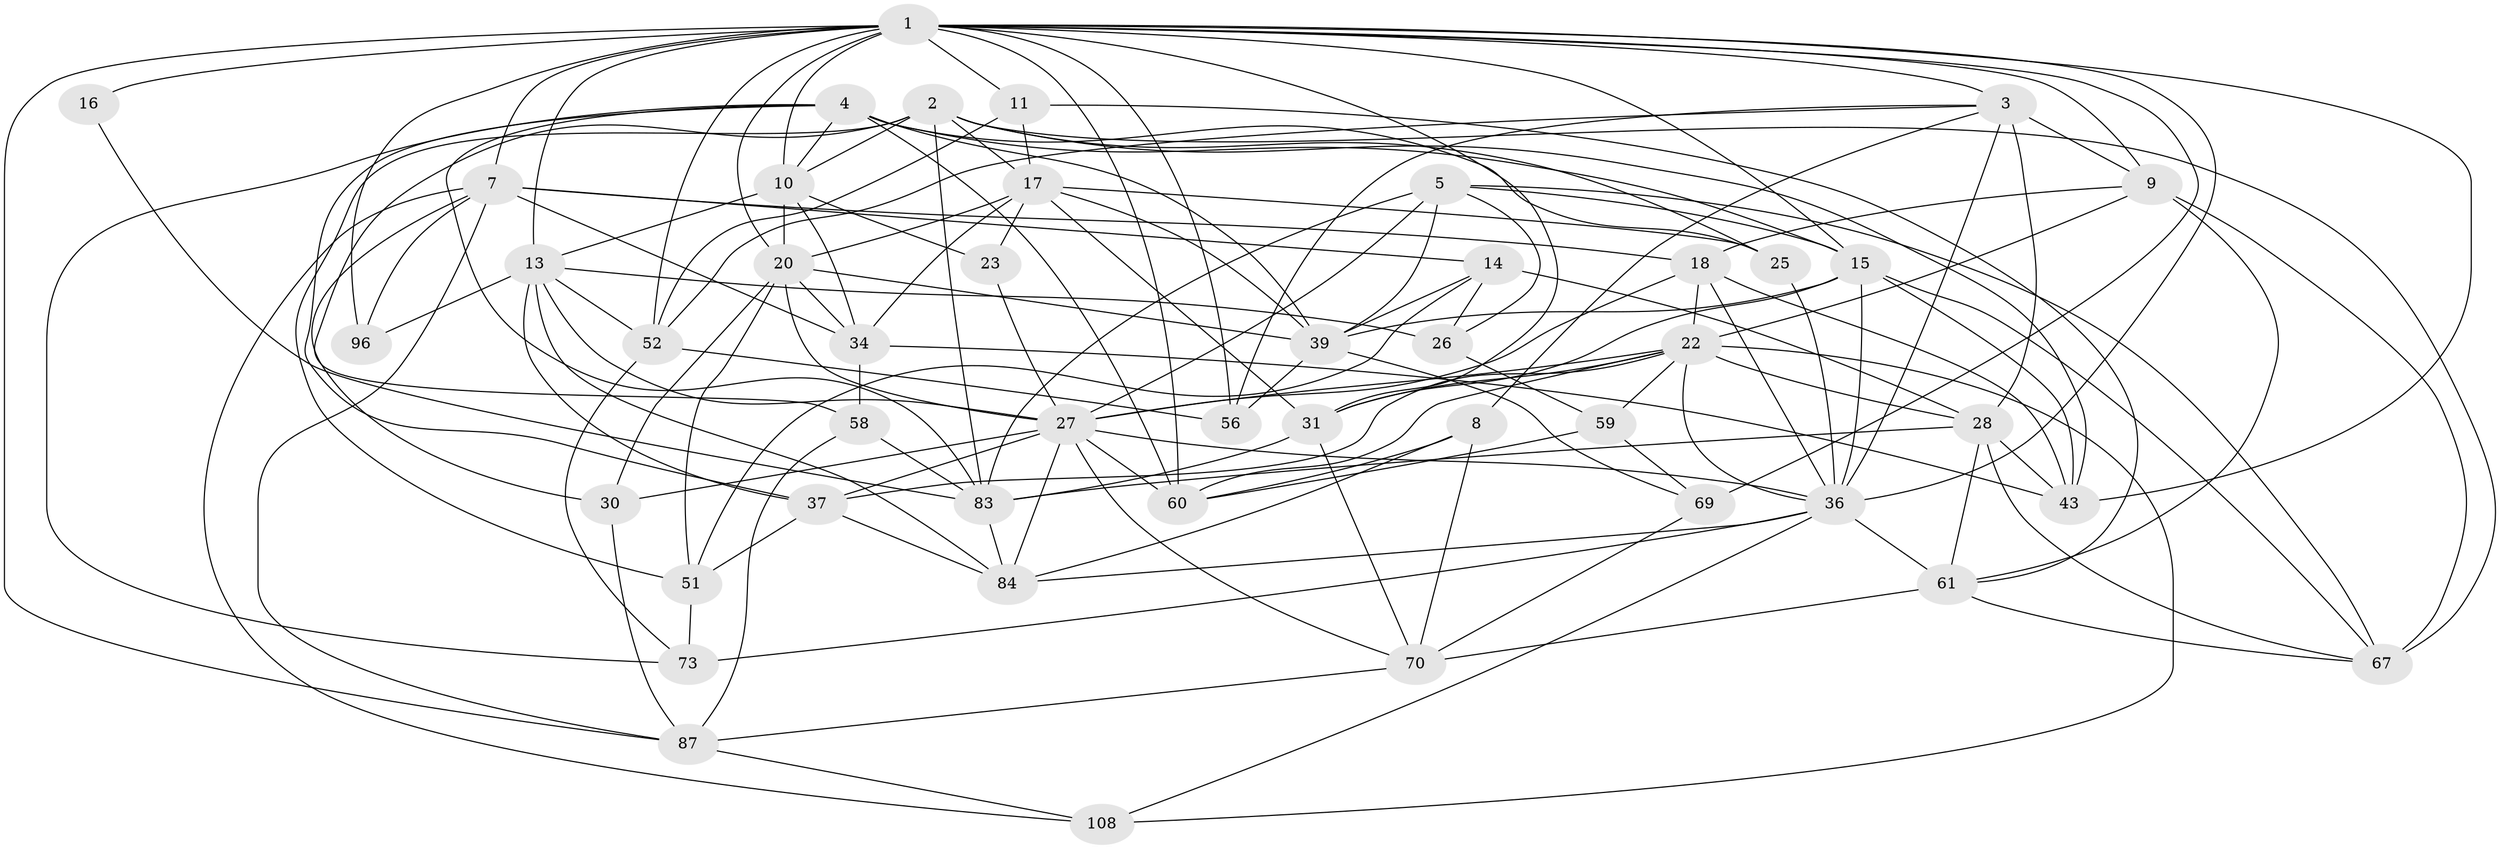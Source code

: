 // original degree distribution, {4: 1.0}
// Generated by graph-tools (version 1.1) at 2025/20/03/04/25 18:20:54]
// undirected, 46 vertices, 145 edges
graph export_dot {
graph [start="1"]
  node [color=gray90,style=filled];
  1 [super="+19+40"];
  2 [super="+64+110"];
  3 [super="+57+32"];
  4 [super="+6"];
  5 [super="+12"];
  7 [super="+38+44+92"];
  8;
  9 [super="+81"];
  10 [super="+42+86"];
  11;
  13 [super="+79+21"];
  14 [super="+71"];
  15 [super="+33+35"];
  16;
  17 [super="+48+105"];
  18 [super="+85"];
  20 [super="+29"];
  22 [super="+24+54"];
  23;
  25;
  26;
  27 [super="+46+62+55+66"];
  28 [super="+41"];
  30;
  31 [super="+77"];
  34 [super="+115"];
  36 [super="+45"];
  37 [super="+88"];
  39 [super="+100+76"];
  43 [super="+49"];
  51 [super="+78"];
  52 [super="+91"];
  56;
  58;
  59;
  60 [super="+97"];
  61 [super="+99"];
  67 [super="+107+106"];
  69 [super="+98"];
  70 [super="+109"];
  73;
  83 [super="+102+95+101"];
  84 [super="+112"];
  87 [super="+104"];
  96;
  108;
  1 -- 69 [weight=3];
  1 -- 3;
  1 -- 96;
  1 -- 7;
  1 -- 9;
  1 -- 10 [weight=2];
  1 -- 16 [weight=3];
  1 -- 20;
  1 -- 87;
  1 -- 56;
  1 -- 60;
  1 -- 31;
  1 -- 36;
  1 -- 11;
  1 -- 43;
  1 -- 15;
  1 -- 52;
  1 -- 13 [weight=2];
  2 -- 17;
  2 -- 51;
  2 -- 67 [weight=2];
  2 -- 58;
  2 -- 43;
  2 -- 25;
  2 -- 83;
  2 -- 10 [weight=2];
  3 -- 8;
  3 -- 56;
  3 -- 52;
  3 -- 28;
  3 -- 36 [weight=2];
  3 -- 9;
  4 -- 73;
  4 -- 25;
  4 -- 37;
  4 -- 39;
  4 -- 10;
  4 -- 60;
  4 -- 15;
  4 -- 83;
  5 -- 67;
  5 -- 39;
  5 -- 83;
  5 -- 26;
  5 -- 27;
  5 -- 15;
  7 -- 30;
  7 -- 108;
  7 -- 18;
  7 -- 34;
  7 -- 96;
  7 -- 14;
  7 -- 87;
  8 -- 60;
  8 -- 70;
  8 -- 84;
  9 -- 61;
  9 -- 22;
  9 -- 18;
  9 -- 67;
  10 -- 13;
  10 -- 23 [weight=2];
  10 -- 34;
  10 -- 20;
  11 -- 17;
  11 -- 61;
  11 -- 52;
  13 -- 96 [weight=2];
  13 -- 26;
  13 -- 27;
  13 -- 52;
  13 -- 84;
  13 -- 37;
  14 -- 28;
  14 -- 26;
  14 -- 51 [weight=2];
  14 -- 39;
  15 -- 31;
  15 -- 43;
  15 -- 36;
  15 -- 39;
  15 -- 67;
  16 -- 83;
  17 -- 25;
  17 -- 23;
  17 -- 39;
  17 -- 31;
  17 -- 34;
  17 -- 20;
  18 -- 43;
  18 -- 27;
  18 -- 36;
  18 -- 22;
  20 -- 51;
  20 -- 39;
  20 -- 34;
  20 -- 27;
  20 -- 30;
  22 -- 28;
  22 -- 59;
  22 -- 108;
  22 -- 37;
  22 -- 31;
  22 -- 27;
  22 -- 36;
  22 -- 60;
  23 -- 27;
  25 -- 36;
  26 -- 59;
  27 -- 37;
  27 -- 84;
  27 -- 36;
  27 -- 60;
  27 -- 70;
  27 -- 30;
  28 -- 67 [weight=2];
  28 -- 43;
  28 -- 61;
  28 -- 83;
  30 -- 87;
  31 -- 70;
  31 -- 83;
  34 -- 43;
  34 -- 58;
  36 -- 108;
  36 -- 73;
  36 -- 84;
  36 -- 61;
  37 -- 51;
  37 -- 84;
  39 -- 56;
  39 -- 69;
  51 -- 73;
  52 -- 56;
  52 -- 73;
  58 -- 87;
  58 -- 83;
  59 -- 69;
  59 -- 60;
  61 -- 70;
  61 -- 67;
  69 -- 70;
  70 -- 87;
  83 -- 84;
  87 -- 108;
}
